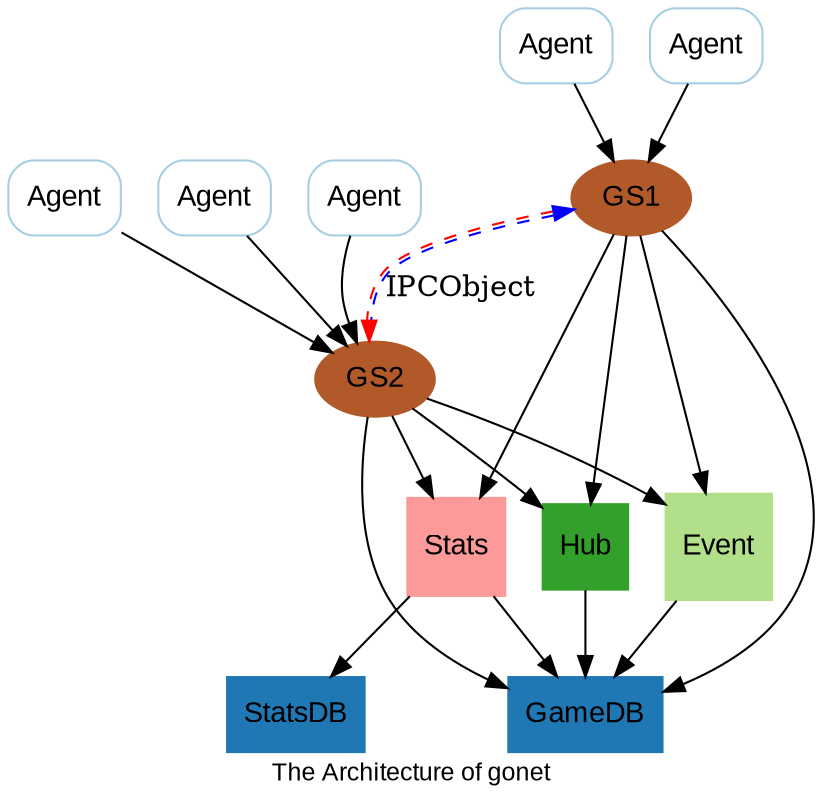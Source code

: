 digraph G {
	graph [label="The Architecture of gonet" fontname=arial fontsize=12];
	node [colorscheme=paired12 fontname=arial];
	subgraph Agents {
		node [label=Agent style=rounded shape=rect color=1];
		Agent1;
		Agent2;
		Agent3;
		Agent4;
		Agent5;
	}

	subgraph GS {
		node [style=filled color=12];
		GS1;
		GS2;
		GS1->GS2 [dir=both label=IPCObject style=dashed color="red:blue"];
	}

	subgraph {
		node [style=filled shape=rect color=2];
		GameDB;
		StatsDB;
	}

	Event [style=filled shape=square color=3];
	Hub [style=filled shape=square color=4];
	Stats [style=filled shape=square color=5];

	subgraph {
		Agent1->GS1;
		Agent2->GS1;
		Agent3->GS2;
		Agent4->GS2;
		Agent5->GS2;
	}

	GS1->Hub;
	GS2->Hub;
	GS1->Event;
	GS2->Event; 
	GS1->Stats;
	GS2->Stats; 
	GS1->GameDB;
	GS2->GameDB;

	Hub->GameDB;
	Event->GameDB;
	Stats->GameDB;
	Stats->StatsDB;
}
